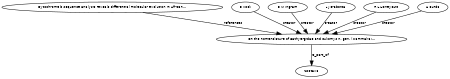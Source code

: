 digraph G {
size="3,3";
node [fontsize=7, fontname="Helvetica"];
edge [fontsize=7, fontname="Helvetica"];
node0 [label="On the nomenclature of Bathyergidae and Fukomys n. gen. (Mammalia:...", width=0.27433100247,height=0.27433100247];
node1 [label="Cytochrome b sequence analysis reveals differential molecular evolution in African...", width=0.27433100247,height=0.27433100247];
node2 [label="D Kock", width=0.27433100247,height=0.27433100247];
node3 [label="C M Ingram", width=0.27433100247,height=0.27433100247];
node4 [label="L J Frabotta", width=0.27433100247,height=0.27433100247];
node5 [label="R L Honeycutt", width=0.27433100247,height=0.27433100247];
node6 [label="H Burda", width=0.27433100247,height=0.27433100247];
node7 [label="Zootaxa", width=0.27433100247,height=0.27433100247];
node1 -> node0 [label="references"];
node2 -> node0 [label="creator"];
node3 -> node0 [label="creator"];
node4 -> node0 [label="creator"];
node5 -> node0 [label="creator"];
node6 -> node0 [label="creator"];
node0 -> node7 [label="is_part_of"];
}

